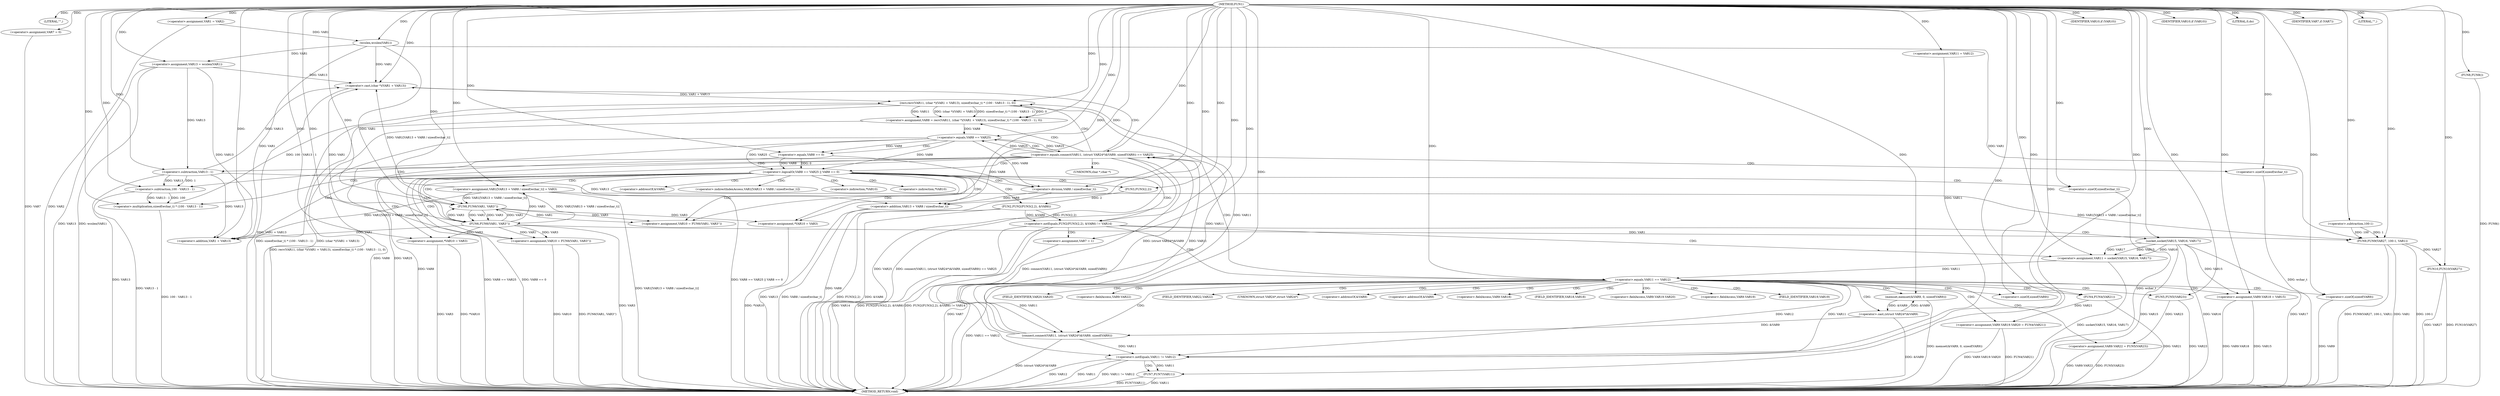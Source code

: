 digraph FUN1 {  
"1000100" [label = "(METHOD,FUN1)" ]
"1000279" [label = "(METHOD_RETURN,void)" ]
"1000103" [label = "(LITERAL,\"\",)" ]
"1000104" [label = "(<operator>.assignment,VAR1 = VAR2)" ]
"1000112" [label = "(<operator>.assignment,VAR7 = 0)" ]
"1000119" [label = "(<operator>.assignment,VAR11 = VAR12)" ]
"1000123" [label = "(<operator>.assignment,VAR13 = wcslen(VAR1))" ]
"1000125" [label = "(wcslen,wcslen(VAR1))" ]
"1000130" [label = "(<operator>.notEquals,FUN2(FUN3(2,2), &VAR6) != VAR14)" ]
"1000131" [label = "(FUN2,FUN2(FUN3(2,2), &VAR6))" ]
"1000132" [label = "(FUN3,FUN3(2,2))" ]
"1000140" [label = "(<operator>.assignment,VAR7 = 1)" ]
"1000143" [label = "(<operator>.assignment,VAR11 = socket(VAR15, VAR16, VAR17))" ]
"1000145" [label = "(socket,socket(VAR15, VAR16, VAR17))" ]
"1000150" [label = "(<operator>.equals,VAR11 == VAR12)" ]
"1000155" [label = "(memset,memset(&VAR9, 0, sizeof(VAR9)))" ]
"1000159" [label = "(<operator>.sizeOf,sizeof(VAR9))" ]
"1000161" [label = "(<operator>.assignment,VAR9.VAR18 = VAR15)" ]
"1000166" [label = "(<operator>.assignment,VAR9.VAR19.VAR20 = FUN4(VAR21))" ]
"1000172" [label = "(FUN4,FUN4(VAR21))" ]
"1000174" [label = "(<operator>.assignment,VAR9.VAR22 = FUN5(VAR23))" ]
"1000178" [label = "(FUN5,FUN5(VAR23))" ]
"1000181" [label = "(<operator>.equals,connect(VAR11, (struct VAR24*)&VAR9, sizeof(VAR9)) == VAR25)" ]
"1000182" [label = "(connect,connect(VAR11, (struct VAR24*)&VAR9, sizeof(VAR9)))" ]
"1000184" [label = "(<operator>.cast,(struct VAR24*)&VAR9)" ]
"1000188" [label = "(<operator>.sizeOf,sizeof(VAR9))" ]
"1000193" [label = "(<operator>.assignment,VAR8 = recv(VAR11, (char *)(VAR1 + VAR13), sizeof(wchar_t) * (100 - VAR13 - 1), 0))" ]
"1000195" [label = "(recv,recv(VAR11, (char *)(VAR1 + VAR13), sizeof(wchar_t) * (100 - VAR13 - 1), 0))" ]
"1000197" [label = "(<operator>.cast,(char *)(VAR1 + VAR13))" ]
"1000199" [label = "(<operator>.addition,VAR1 + VAR13)" ]
"1000202" [label = "(<operator>.multiplication,sizeof(wchar_t) * (100 - VAR13 - 1))" ]
"1000203" [label = "(<operator>.sizeOf,sizeof(wchar_t))" ]
"1000205" [label = "(<operator>.subtraction,100 - VAR13 - 1)" ]
"1000207" [label = "(<operator>.subtraction,VAR13 - 1)" ]
"1000212" [label = "(<operator>.logicalOr,VAR8 == VAR25 || VAR8 == 0)" ]
"1000213" [label = "(<operator>.equals,VAR8 == VAR25)" ]
"1000216" [label = "(<operator>.equals,VAR8 == 0)" ]
"1000221" [label = "(<operator>.assignment,VAR1[VAR13 + VAR8 / sizeof(wchar_t)] = VAR3)" ]
"1000224" [label = "(<operator>.addition,VAR13 + VAR8 / sizeof(wchar_t))" ]
"1000226" [label = "(<operator>.division,VAR8 / sizeof(wchar_t))" ]
"1000228" [label = "(<operator>.sizeOf,sizeof(wchar_t))" ]
"1000231" [label = "(<operator>.assignment,VAR10 = FUN6(VAR1, VAR3''))" ]
"1000233" [label = "(FUN6,FUN6(VAR1, VAR3''))" ]
"1000237" [label = "(IDENTIFIER,VAR10,if (VAR10))" ]
"1000239" [label = "(<operator>.assignment,*VAR10 = VAR3)" ]
"1000243" [label = "(<operator>.assignment,VAR10 = FUN6(VAR1, VAR3''))" ]
"1000245" [label = "(FUN6,FUN6(VAR1, VAR3''))" ]
"1000249" [label = "(IDENTIFIER,VAR10,if (VAR10))" ]
"1000251" [label = "(<operator>.assignment,*VAR10 = VAR3)" ]
"1000255" [label = "(LITERAL,0,do)" ]
"1000257" [label = "(<operator>.notEquals,VAR11 != VAR12)" ]
"1000261" [label = "(FUN7,FUN7(VAR11))" ]
"1000264" [label = "(IDENTIFIER,VAR7,if (VAR7))" ]
"1000266" [label = "(FUN8,FUN8())" ]
"1000270" [label = "(LITERAL,\"\",)" ]
"1000271" [label = "(FUN9,FUN9(VAR27, 100-1, VAR1))" ]
"1000273" [label = "(<operator>.subtraction,100-1)" ]
"1000277" [label = "(FUN10,FUN10(VAR27))" ]
"1000135" [label = "(<operator>.addressOf,&VAR6)" ]
"1000156" [label = "(<operator>.addressOf,&VAR9)" ]
"1000162" [label = "(<operator>.fieldAccess,VAR9.VAR18)" ]
"1000164" [label = "(FIELD_IDENTIFIER,VAR18,VAR18)" ]
"1000167" [label = "(<operator>.fieldAccess,VAR9.VAR19.VAR20)" ]
"1000168" [label = "(<operator>.fieldAccess,VAR9.VAR19)" ]
"1000170" [label = "(FIELD_IDENTIFIER,VAR19,VAR19)" ]
"1000171" [label = "(FIELD_IDENTIFIER,VAR20,VAR20)" ]
"1000175" [label = "(<operator>.fieldAccess,VAR9.VAR22)" ]
"1000177" [label = "(FIELD_IDENTIFIER,VAR22,VAR22)" ]
"1000185" [label = "(UNKNOWN,struct VAR24*,struct VAR24*)" ]
"1000186" [label = "(<operator>.addressOf,&VAR9)" ]
"1000198" [label = "(UNKNOWN,char *,char *)" ]
"1000222" [label = "(<operator>.indirectIndexAccess,VAR1[VAR13 + VAR8 / sizeof(wchar_t)])" ]
"1000240" [label = "(<operator>.indirection,*VAR10)" ]
"1000252" [label = "(<operator>.indirection,*VAR10)" ]
  "1000181" -> "1000279"  [ label = "DDG: VAR25"] 
  "1000212" -> "1000279"  [ label = "DDG: VAR8 == 0"] 
  "1000224" -> "1000279"  [ label = "DDG: VAR8 / sizeof(wchar_t)"] 
  "1000181" -> "1000279"  [ label = "DDG: connect(VAR11, (struct VAR24*)&VAR9, sizeof(VAR9)) == VAR25"] 
  "1000277" -> "1000279"  [ label = "DDG: VAR27"] 
  "1000261" -> "1000279"  [ label = "DDG: FUN7(VAR11)"] 
  "1000181" -> "1000279"  [ label = "DDG: connect(VAR11, (struct VAR24*)&VAR9, sizeof(VAR9))"] 
  "1000257" -> "1000279"  [ label = "DDG: VAR12"] 
  "1000174" -> "1000279"  [ label = "DDG: FUN5(VAR23)"] 
  "1000130" -> "1000279"  [ label = "DDG: FUN2(FUN3(2,2), &VAR6) != VAR14"] 
  "1000184" -> "1000279"  [ label = "DDG: &VAR9"] 
  "1000166" -> "1000279"  [ label = "DDG: FUN4(VAR21)"] 
  "1000224" -> "1000279"  [ label = "DDG: VAR13"] 
  "1000123" -> "1000279"  [ label = "DDG: wcslen(VAR1)"] 
  "1000226" -> "1000279"  [ label = "DDG: VAR8"] 
  "1000178" -> "1000279"  [ label = "DDG: VAR23"] 
  "1000239" -> "1000279"  [ label = "DDG: *VAR10"] 
  "1000216" -> "1000279"  [ label = "DDG: VAR8"] 
  "1000213" -> "1000279"  [ label = "DDG: VAR8"] 
  "1000251" -> "1000279"  [ label = "DDG: VAR3"] 
  "1000188" -> "1000279"  [ label = "DDG: VAR9"] 
  "1000131" -> "1000279"  [ label = "DDG: FUN3(2,2)"] 
  "1000140" -> "1000279"  [ label = "DDG: VAR7"] 
  "1000193" -> "1000279"  [ label = "DDG: recv(VAR11, (char *)(VAR1 + VAR13), sizeof(wchar_t) * (100 - VAR13 - 1), 0)"] 
  "1000182" -> "1000279"  [ label = "DDG: (struct VAR24*)&VAR9"] 
  "1000228" -> "1000279"  [ label = "DDG: wchar_t"] 
  "1000251" -> "1000279"  [ label = "DDG: *VAR10"] 
  "1000155" -> "1000279"  [ label = "DDG: memset(&VAR9, 0, sizeof(VAR9))"] 
  "1000166" -> "1000279"  [ label = "DDG: VAR9.VAR19.VAR20"] 
  "1000221" -> "1000279"  [ label = "DDG: VAR1[VAR13 + VAR8 / sizeof(wchar_t)]"] 
  "1000207" -> "1000279"  [ label = "DDG: VAR13"] 
  "1000257" -> "1000279"  [ label = "DDG: VAR11"] 
  "1000145" -> "1000279"  [ label = "DDG: VAR17"] 
  "1000205" -> "1000279"  [ label = "DDG: VAR13 - 1"] 
  "1000266" -> "1000279"  [ label = "DDG: FUN8()"] 
  "1000271" -> "1000279"  [ label = "DDG: VAR1"] 
  "1000212" -> "1000279"  [ label = "DDG: VAR8 == VAR25 || VAR8 == 0"] 
  "1000261" -> "1000279"  [ label = "DDG: VAR11"] 
  "1000195" -> "1000279"  [ label = "DDG: (char *)(VAR1 + VAR13)"] 
  "1000197" -> "1000279"  [ label = "DDG: VAR1 + VAR13"] 
  "1000271" -> "1000279"  [ label = "DDG: 100-1"] 
  "1000212" -> "1000279"  [ label = "DDG: VAR8 == VAR25"] 
  "1000131" -> "1000279"  [ label = "DDG: &VAR6"] 
  "1000112" -> "1000279"  [ label = "DDG: VAR7"] 
  "1000172" -> "1000279"  [ label = "DDG: VAR21"] 
  "1000277" -> "1000279"  [ label = "DDG: FUN10(VAR27)"] 
  "1000143" -> "1000279"  [ label = "DDG: socket(VAR15, VAR16, VAR17)"] 
  "1000213" -> "1000279"  [ label = "DDG: VAR25"] 
  "1000243" -> "1000279"  [ label = "DDG: VAR10"] 
  "1000150" -> "1000279"  [ label = "DDG: VAR11 == VAR12"] 
  "1000257" -> "1000279"  [ label = "DDG: VAR11 != VAR12"] 
  "1000202" -> "1000279"  [ label = "DDG: 100 - VAR13 - 1"] 
  "1000243" -> "1000279"  [ label = "DDG: FUN6(VAR1, VAR3'')"] 
  "1000161" -> "1000279"  [ label = "DDG: VAR9.VAR18"] 
  "1000145" -> "1000279"  [ label = "DDG: VAR15"] 
  "1000145" -> "1000279"  [ label = "DDG: VAR16"] 
  "1000271" -> "1000279"  [ label = "DDG: FUN9(VAR27, 100-1, VAR1)"] 
  "1000130" -> "1000279"  [ label = "DDG: VAR14"] 
  "1000104" -> "1000279"  [ label = "DDG: VAR2"] 
  "1000174" -> "1000279"  [ label = "DDG: VAR9.VAR22"] 
  "1000245" -> "1000279"  [ label = "DDG: VAR3"] 
  "1000123" -> "1000279"  [ label = "DDG: VAR13"] 
  "1000203" -> "1000279"  [ label = "DDG: wchar_t"] 
  "1000161" -> "1000279"  [ label = "DDG: VAR15"] 
  "1000130" -> "1000279"  [ label = "DDG: FUN2(FUN3(2,2), &VAR6)"] 
  "1000195" -> "1000279"  [ label = "DDG: sizeof(wchar_t) * (100 - VAR13 - 1)"] 
  "1000100" -> "1000103"  [ label = "DDG: "] 
  "1000100" -> "1000104"  [ label = "DDG: "] 
  "1000100" -> "1000112"  [ label = "DDG: "] 
  "1000100" -> "1000119"  [ label = "DDG: "] 
  "1000125" -> "1000123"  [ label = "DDG: VAR1"] 
  "1000100" -> "1000123"  [ label = "DDG: "] 
  "1000104" -> "1000125"  [ label = "DDG: VAR1"] 
  "1000100" -> "1000125"  [ label = "DDG: "] 
  "1000131" -> "1000130"  [ label = "DDG: FUN3(2,2)"] 
  "1000131" -> "1000130"  [ label = "DDG: &VAR6"] 
  "1000132" -> "1000131"  [ label = "DDG: 2"] 
  "1000100" -> "1000132"  [ label = "DDG: "] 
  "1000100" -> "1000130"  [ label = "DDG: "] 
  "1000100" -> "1000140"  [ label = "DDG: "] 
  "1000145" -> "1000143"  [ label = "DDG: VAR15"] 
  "1000145" -> "1000143"  [ label = "DDG: VAR16"] 
  "1000145" -> "1000143"  [ label = "DDG: VAR17"] 
  "1000100" -> "1000143"  [ label = "DDG: "] 
  "1000100" -> "1000145"  [ label = "DDG: "] 
  "1000143" -> "1000150"  [ label = "DDG: VAR11"] 
  "1000100" -> "1000150"  [ label = "DDG: "] 
  "1000184" -> "1000155"  [ label = "DDG: &VAR9"] 
  "1000100" -> "1000155"  [ label = "DDG: "] 
  "1000100" -> "1000159"  [ label = "DDG: "] 
  "1000145" -> "1000161"  [ label = "DDG: VAR15"] 
  "1000100" -> "1000161"  [ label = "DDG: "] 
  "1000172" -> "1000166"  [ label = "DDG: VAR21"] 
  "1000100" -> "1000172"  [ label = "DDG: "] 
  "1000178" -> "1000174"  [ label = "DDG: VAR23"] 
  "1000100" -> "1000178"  [ label = "DDG: "] 
  "1000182" -> "1000181"  [ label = "DDG: VAR11"] 
  "1000182" -> "1000181"  [ label = "DDG: (struct VAR24*)&VAR9"] 
  "1000150" -> "1000182"  [ label = "DDG: VAR11"] 
  "1000100" -> "1000182"  [ label = "DDG: "] 
  "1000184" -> "1000182"  [ label = "DDG: &VAR9"] 
  "1000155" -> "1000184"  [ label = "DDG: &VAR9"] 
  "1000100" -> "1000188"  [ label = "DDG: "] 
  "1000213" -> "1000181"  [ label = "DDG: VAR25"] 
  "1000100" -> "1000181"  [ label = "DDG: "] 
  "1000195" -> "1000193"  [ label = "DDG: VAR11"] 
  "1000195" -> "1000193"  [ label = "DDG: (char *)(VAR1 + VAR13)"] 
  "1000195" -> "1000193"  [ label = "DDG: sizeof(wchar_t) * (100 - VAR13 - 1)"] 
  "1000195" -> "1000193"  [ label = "DDG: 0"] 
  "1000100" -> "1000193"  [ label = "DDG: "] 
  "1000182" -> "1000195"  [ label = "DDG: VAR11"] 
  "1000100" -> "1000195"  [ label = "DDG: "] 
  "1000197" -> "1000195"  [ label = "DDG: VAR1 + VAR13"] 
  "1000125" -> "1000197"  [ label = "DDG: VAR1"] 
  "1000221" -> "1000197"  [ label = "DDG: VAR1[VAR13 + VAR8 / sizeof(wchar_t)]"] 
  "1000245" -> "1000197"  [ label = "DDG: VAR1"] 
  "1000100" -> "1000197"  [ label = "DDG: "] 
  "1000123" -> "1000197"  [ label = "DDG: VAR13"] 
  "1000207" -> "1000197"  [ label = "DDG: VAR13"] 
  "1000125" -> "1000199"  [ label = "DDG: VAR1"] 
  "1000221" -> "1000199"  [ label = "DDG: VAR1[VAR13 + VAR8 / sizeof(wchar_t)]"] 
  "1000245" -> "1000199"  [ label = "DDG: VAR1"] 
  "1000100" -> "1000199"  [ label = "DDG: "] 
  "1000123" -> "1000199"  [ label = "DDG: VAR13"] 
  "1000207" -> "1000199"  [ label = "DDG: VAR13"] 
  "1000202" -> "1000195"  [ label = "DDG: 100 - VAR13 - 1"] 
  "1000100" -> "1000202"  [ label = "DDG: "] 
  "1000100" -> "1000203"  [ label = "DDG: "] 
  "1000205" -> "1000202"  [ label = "DDG: 100"] 
  "1000205" -> "1000202"  [ label = "DDG: VAR13 - 1"] 
  "1000100" -> "1000205"  [ label = "DDG: "] 
  "1000207" -> "1000205"  [ label = "DDG: VAR13"] 
  "1000207" -> "1000205"  [ label = "DDG: 1"] 
  "1000100" -> "1000207"  [ label = "DDG: "] 
  "1000123" -> "1000207"  [ label = "DDG: VAR13"] 
  "1000213" -> "1000212"  [ label = "DDG: VAR8"] 
  "1000213" -> "1000212"  [ label = "DDG: VAR25"] 
  "1000193" -> "1000213"  [ label = "DDG: VAR8"] 
  "1000100" -> "1000213"  [ label = "DDG: "] 
  "1000181" -> "1000213"  [ label = "DDG: VAR25"] 
  "1000216" -> "1000212"  [ label = "DDG: VAR8"] 
  "1000216" -> "1000212"  [ label = "DDG: 0"] 
  "1000213" -> "1000216"  [ label = "DDG: VAR8"] 
  "1000100" -> "1000216"  [ label = "DDG: "] 
  "1000245" -> "1000221"  [ label = "DDG: VAR3"] 
  "1000100" -> "1000221"  [ label = "DDG: "] 
  "1000207" -> "1000224"  [ label = "DDG: VAR13"] 
  "1000100" -> "1000224"  [ label = "DDG: "] 
  "1000226" -> "1000224"  [ label = "DDG: VAR8"] 
  "1000216" -> "1000226"  [ label = "DDG: VAR8"] 
  "1000213" -> "1000226"  [ label = "DDG: VAR8"] 
  "1000100" -> "1000226"  [ label = "DDG: "] 
  "1000100" -> "1000228"  [ label = "DDG: "] 
  "1000233" -> "1000231"  [ label = "DDG: VAR1"] 
  "1000233" -> "1000231"  [ label = "DDG: VAR3"] 
  "1000100" -> "1000231"  [ label = "DDG: "] 
  "1000221" -> "1000233"  [ label = "DDG: VAR1[VAR13 + VAR8 / sizeof(wchar_t)]"] 
  "1000100" -> "1000233"  [ label = "DDG: "] 
  "1000125" -> "1000233"  [ label = "DDG: VAR1"] 
  "1000245" -> "1000233"  [ label = "DDG: VAR1"] 
  "1000245" -> "1000233"  [ label = "DDG: VAR3"] 
  "1000100" -> "1000237"  [ label = "DDG: "] 
  "1000233" -> "1000239"  [ label = "DDG: VAR3"] 
  "1000100" -> "1000239"  [ label = "DDG: "] 
  "1000245" -> "1000243"  [ label = "DDG: VAR1"] 
  "1000245" -> "1000243"  [ label = "DDG: VAR3"] 
  "1000100" -> "1000243"  [ label = "DDG: "] 
  "1000221" -> "1000245"  [ label = "DDG: VAR1[VAR13 + VAR8 / sizeof(wchar_t)]"] 
  "1000233" -> "1000245"  [ label = "DDG: VAR1"] 
  "1000100" -> "1000245"  [ label = "DDG: "] 
  "1000233" -> "1000245"  [ label = "DDG: VAR3"] 
  "1000100" -> "1000249"  [ label = "DDG: "] 
  "1000245" -> "1000251"  [ label = "DDG: VAR3"] 
  "1000100" -> "1000251"  [ label = "DDG: "] 
  "1000100" -> "1000255"  [ label = "DDG: "] 
  "1000150" -> "1000257"  [ label = "DDG: VAR11"] 
  "1000119" -> "1000257"  [ label = "DDG: VAR11"] 
  "1000195" -> "1000257"  [ label = "DDG: VAR11"] 
  "1000182" -> "1000257"  [ label = "DDG: VAR11"] 
  "1000100" -> "1000257"  [ label = "DDG: "] 
  "1000150" -> "1000257"  [ label = "DDG: VAR12"] 
  "1000257" -> "1000261"  [ label = "DDG: VAR11"] 
  "1000100" -> "1000261"  [ label = "DDG: "] 
  "1000100" -> "1000264"  [ label = "DDG: "] 
  "1000100" -> "1000266"  [ label = "DDG: "] 
  "1000100" -> "1000270"  [ label = "DDG: "] 
  "1000100" -> "1000271"  [ label = "DDG: "] 
  "1000273" -> "1000271"  [ label = "DDG: 100"] 
  "1000273" -> "1000271"  [ label = "DDG: 1"] 
  "1000100" -> "1000273"  [ label = "DDG: "] 
  "1000125" -> "1000271"  [ label = "DDG: VAR1"] 
  "1000221" -> "1000271"  [ label = "DDG: VAR1[VAR13 + VAR8 / sizeof(wchar_t)]"] 
  "1000245" -> "1000271"  [ label = "DDG: VAR1"] 
  "1000271" -> "1000277"  [ label = "DDG: VAR27"] 
  "1000100" -> "1000277"  [ label = "DDG: "] 
  "1000130" -> "1000150"  [ label = "CDG: "] 
  "1000130" -> "1000145"  [ label = "CDG: "] 
  "1000130" -> "1000143"  [ label = "CDG: "] 
  "1000130" -> "1000140"  [ label = "CDG: "] 
  "1000150" -> "1000164"  [ label = "CDG: "] 
  "1000150" -> "1000174"  [ label = "CDG: "] 
  "1000150" -> "1000156"  [ label = "CDG: "] 
  "1000150" -> "1000161"  [ label = "CDG: "] 
  "1000150" -> "1000182"  [ label = "CDG: "] 
  "1000150" -> "1000166"  [ label = "CDG: "] 
  "1000150" -> "1000188"  [ label = "CDG: "] 
  "1000150" -> "1000167"  [ label = "CDG: "] 
  "1000150" -> "1000175"  [ label = "CDG: "] 
  "1000150" -> "1000185"  [ label = "CDG: "] 
  "1000150" -> "1000186"  [ label = "CDG: "] 
  "1000150" -> "1000172"  [ label = "CDG: "] 
  "1000150" -> "1000168"  [ label = "CDG: "] 
  "1000150" -> "1000178"  [ label = "CDG: "] 
  "1000150" -> "1000159"  [ label = "CDG: "] 
  "1000150" -> "1000155"  [ label = "CDG: "] 
  "1000150" -> "1000170"  [ label = "CDG: "] 
  "1000150" -> "1000171"  [ label = "CDG: "] 
  "1000150" -> "1000184"  [ label = "CDG: "] 
  "1000150" -> "1000177"  [ label = "CDG: "] 
  "1000150" -> "1000162"  [ label = "CDG: "] 
  "1000150" -> "1000181"  [ label = "CDG: "] 
  "1000181" -> "1000199"  [ label = "CDG: "] 
  "1000181" -> "1000197"  [ label = "CDG: "] 
  "1000181" -> "1000198"  [ label = "CDG: "] 
  "1000181" -> "1000195"  [ label = "CDG: "] 
  "1000181" -> "1000213"  [ label = "CDG: "] 
  "1000181" -> "1000212"  [ label = "CDG: "] 
  "1000181" -> "1000207"  [ label = "CDG: "] 
  "1000181" -> "1000203"  [ label = "CDG: "] 
  "1000181" -> "1000205"  [ label = "CDG: "] 
  "1000181" -> "1000202"  [ label = "CDG: "] 
  "1000181" -> "1000193"  [ label = "CDG: "] 
  "1000212" -> "1000221"  [ label = "CDG: "] 
  "1000212" -> "1000233"  [ label = "CDG: "] 
  "1000212" -> "1000243"  [ label = "CDG: "] 
  "1000212" -> "1000222"  [ label = "CDG: "] 
  "1000212" -> "1000224"  [ label = "CDG: "] 
  "1000212" -> "1000245"  [ label = "CDG: "] 
  "1000212" -> "1000226"  [ label = "CDG: "] 
  "1000212" -> "1000231"  [ label = "CDG: "] 
  "1000212" -> "1000228"  [ label = "CDG: "] 
  "1000212" -> "1000132"  [ label = "CDG: "] 
  "1000212" -> "1000130"  [ label = "CDG: "] 
  "1000212" -> "1000135"  [ label = "CDG: "] 
  "1000212" -> "1000131"  [ label = "CDG: "] 
  "1000212" -> "1000240"  [ label = "CDG: "] 
  "1000212" -> "1000239"  [ label = "CDG: "] 
  "1000212" -> "1000251"  [ label = "CDG: "] 
  "1000212" -> "1000252"  [ label = "CDG: "] 
  "1000213" -> "1000216"  [ label = "CDG: "] 
  "1000257" -> "1000261"  [ label = "CDG: "] 
}
